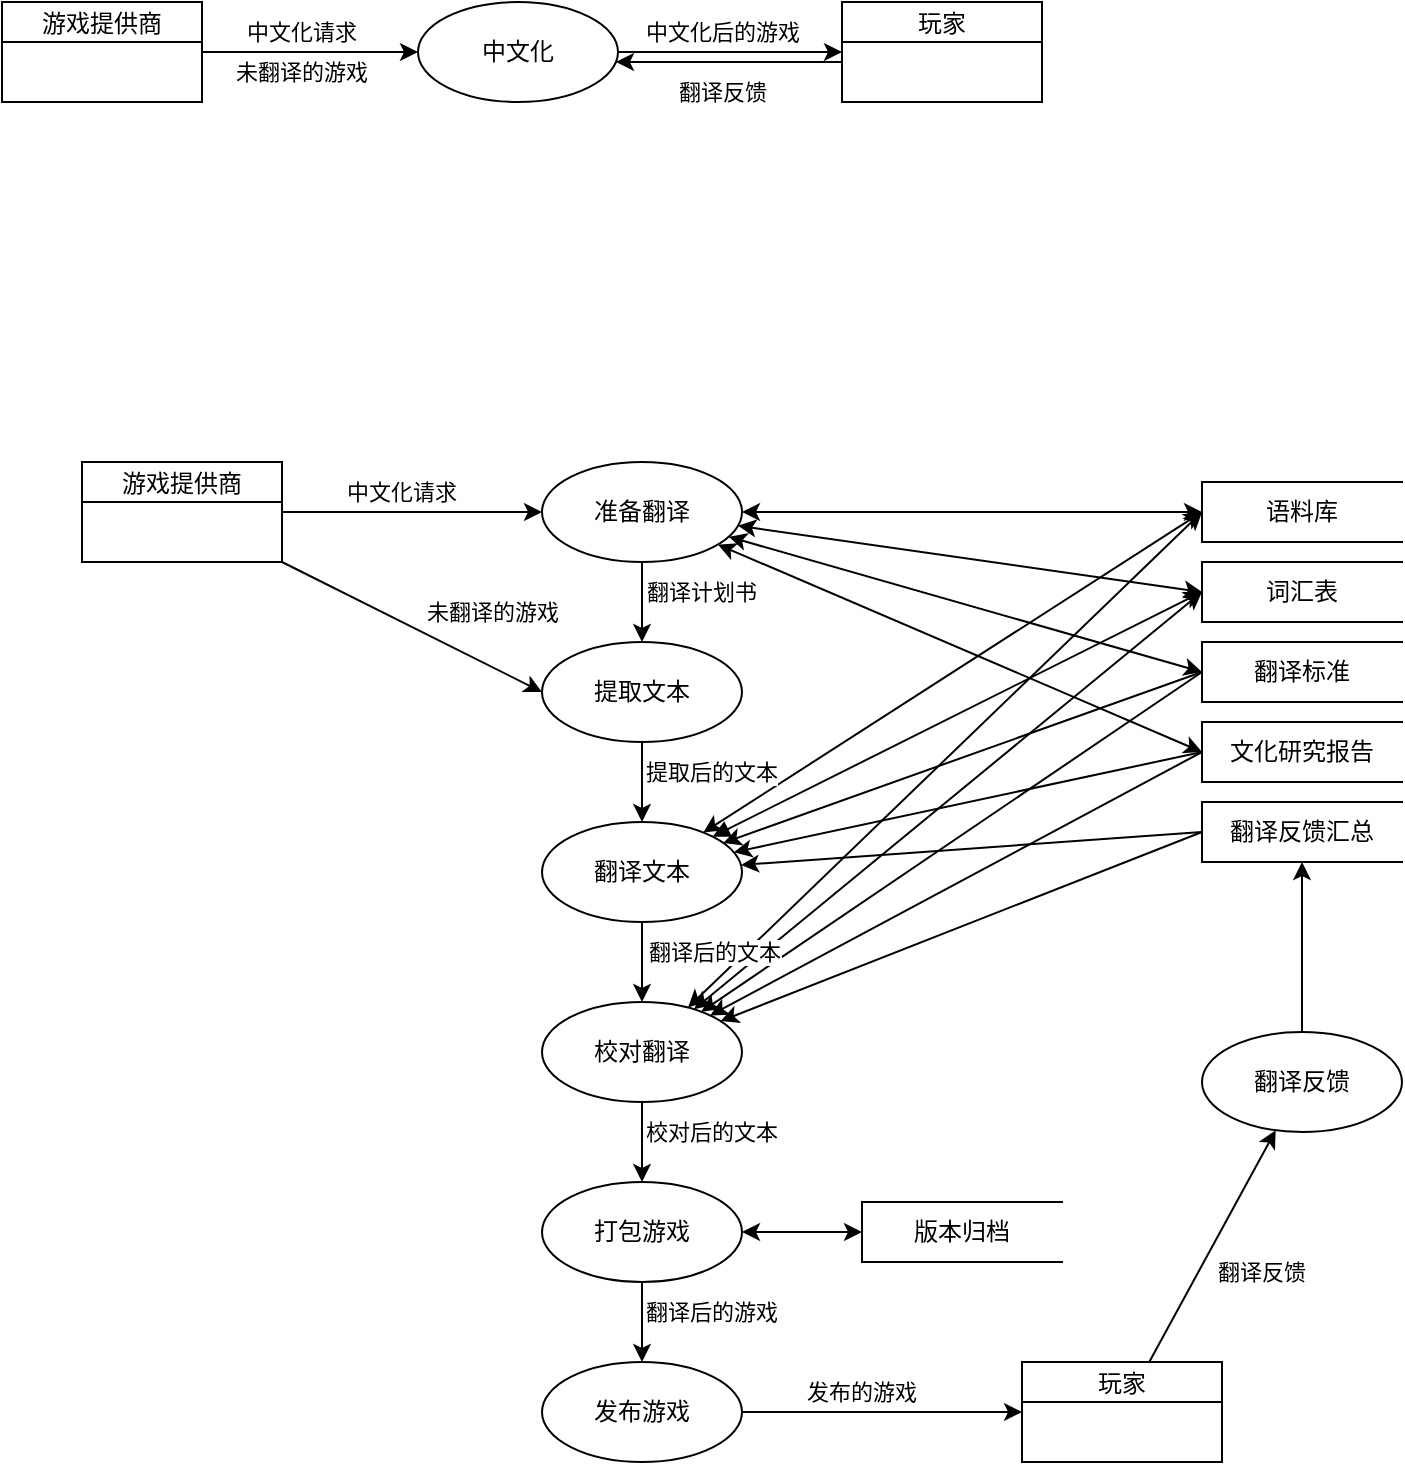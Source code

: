 <mxfile version="24.1.0" type="github">
  <diagram name="第 1 页" id="jV1YTC150RhrFMLJDcWB">
    <mxGraphModel dx="1302" dy="736" grid="1" gridSize="10" guides="1" tooltips="1" connect="1" arrows="1" fold="1" page="1" pageScale="1" pageWidth="827" pageHeight="1169" math="0" shadow="0">
      <root>
        <mxCell id="0" />
        <mxCell id="1" parent="0" />
        <mxCell id="mOX0DmgIX76nbk4pJakD-7" style="edgeStyle=orthogonalEdgeStyle;rounded=0;orthogonalLoop=1;jettySize=auto;html=1;entryX=0;entryY=0.5;entryDx=0;entryDy=0;" edge="1" parent="1" source="mOX0DmgIX76nbk4pJakD-2" target="mOX0DmgIX76nbk4pJakD-3">
          <mxGeometry relative="1" as="geometry" />
        </mxCell>
        <mxCell id="mOX0DmgIX76nbk4pJakD-2" value="游戏提供商" style="swimlane;fontStyle=0;childLayout=stackLayout;horizontal=1;startSize=20;fillColor=#ffffff;horizontalStack=0;resizeParent=1;resizeParentMax=0;resizeLast=0;collapsible=0;marginBottom=0;swimlaneFillColor=#ffffff;" vertex="1" parent="1">
          <mxGeometry x="20" y="20" width="100" height="50" as="geometry" />
        </mxCell>
        <mxCell id="mOX0DmgIX76nbk4pJakD-8" style="edgeStyle=orthogonalEdgeStyle;rounded=0;orthogonalLoop=1;jettySize=auto;html=1;entryX=0;entryY=0.5;entryDx=0;entryDy=0;" edge="1" parent="1" source="mOX0DmgIX76nbk4pJakD-3" target="mOX0DmgIX76nbk4pJakD-6">
          <mxGeometry relative="1" as="geometry" />
        </mxCell>
        <mxCell id="mOX0DmgIX76nbk4pJakD-3" value="中文化" style="shape=ellipse;html=1;dashed=0;whiteSpace=wrap;perimeter=ellipsePerimeter;" vertex="1" parent="1">
          <mxGeometry x="228" y="20" width="100" height="50" as="geometry" />
        </mxCell>
        <mxCell id="mOX0DmgIX76nbk4pJakD-20" style="edgeStyle=orthogonalEdgeStyle;rounded=0;orthogonalLoop=1;jettySize=auto;html=1;exitX=0;exitY=0.5;exitDx=0;exitDy=0;" edge="1" parent="1" source="mOX0DmgIX76nbk4pJakD-6" target="mOX0DmgIX76nbk4pJakD-3">
          <mxGeometry relative="1" as="geometry">
            <Array as="points">
              <mxPoint x="440" y="50" />
            </Array>
          </mxGeometry>
        </mxCell>
        <mxCell id="mOX0DmgIX76nbk4pJakD-6" value="玩家" style="swimlane;fontStyle=0;childLayout=stackLayout;horizontal=1;startSize=20;fillColor=#ffffff;horizontalStack=0;resizeParent=1;resizeParentMax=0;resizeLast=0;collapsible=0;marginBottom=0;swimlaneFillColor=#ffffff;" vertex="1" parent="1">
          <mxGeometry x="440" y="20" width="100" height="50" as="geometry" />
        </mxCell>
        <mxCell id="mOX0DmgIX76nbk4pJakD-9" value="中文化请求" style="text;html=1;align=center;verticalAlign=middle;whiteSpace=wrap;rounded=0;fontFamily=Helvetica;fontSize=11;fontColor=default;labelBackgroundColor=default;" vertex="1" parent="1">
          <mxGeometry x="140.0" y="20" width="60" height="30" as="geometry" />
        </mxCell>
        <mxCell id="mOX0DmgIX76nbk4pJakD-10" value="未翻译的游戏" style="text;html=1;align=center;verticalAlign=middle;whiteSpace=wrap;rounded=0;fontFamily=Helvetica;fontSize=11;fontColor=default;labelBackgroundColor=default;" vertex="1" parent="1">
          <mxGeometry x="135" y="40" width="70" height="30" as="geometry" />
        </mxCell>
        <mxCell id="mOX0DmgIX76nbk4pJakD-11" value="中文化后的游戏" style="text;html=1;align=center;verticalAlign=middle;resizable=0;points=[];autosize=1;strokeColor=none;fillColor=none;fontFamily=Helvetica;fontSize=11;fontColor=default;labelBackgroundColor=default;" vertex="1" parent="1">
          <mxGeometry x="330" y="20" width="100" height="30" as="geometry" />
        </mxCell>
        <mxCell id="mOX0DmgIX76nbk4pJakD-21" value="翻译反馈" style="text;html=1;align=center;verticalAlign=middle;resizable=0;points=[];autosize=1;strokeColor=none;fillColor=none;fontFamily=Helvetica;fontSize=11;fontColor=default;labelBackgroundColor=default;" vertex="1" parent="1">
          <mxGeometry x="345" y="50" width="70" height="30" as="geometry" />
        </mxCell>
        <mxCell id="mOX0DmgIX76nbk4pJakD-40" style="edgeStyle=orthogonalEdgeStyle;rounded=0;orthogonalLoop=1;jettySize=auto;html=1;" edge="1" parent="1" source="mOX0DmgIX76nbk4pJakD-32" target="mOX0DmgIX76nbk4pJakD-33">
          <mxGeometry relative="1" as="geometry" />
        </mxCell>
        <mxCell id="mOX0DmgIX76nbk4pJakD-32" value="提取文本" style="shape=ellipse;html=1;dashed=0;whiteSpace=wrap;perimeter=ellipsePerimeter;" vertex="1" parent="1">
          <mxGeometry x="290" y="340" width="100" height="50" as="geometry" />
        </mxCell>
        <mxCell id="mOX0DmgIX76nbk4pJakD-44" style="edgeStyle=orthogonalEdgeStyle;rounded=0;orthogonalLoop=1;jettySize=auto;html=1;" edge="1" parent="1" source="mOX0DmgIX76nbk4pJakD-33" target="mOX0DmgIX76nbk4pJakD-34">
          <mxGeometry relative="1" as="geometry" />
        </mxCell>
        <mxCell id="mOX0DmgIX76nbk4pJakD-71" style="rounded=0;orthogonalLoop=1;jettySize=auto;html=1;entryX=0;entryY=0.5;entryDx=0;entryDy=0;startArrow=classic;startFill=1;" edge="1" parent="1" source="mOX0DmgIX76nbk4pJakD-33" target="mOX0DmgIX76nbk4pJakD-69">
          <mxGeometry relative="1" as="geometry" />
        </mxCell>
        <mxCell id="mOX0DmgIX76nbk4pJakD-72" style="rounded=0;orthogonalLoop=1;jettySize=auto;html=1;entryX=0;entryY=0.5;entryDx=0;entryDy=0;startArrow=block;startFill=1;" edge="1" parent="1" source="mOX0DmgIX76nbk4pJakD-33" target="mOX0DmgIX76nbk4pJakD-47">
          <mxGeometry relative="1" as="geometry" />
        </mxCell>
        <mxCell id="mOX0DmgIX76nbk4pJakD-73" style="rounded=0;orthogonalLoop=1;jettySize=auto;html=1;entryX=0;entryY=0.5;entryDx=0;entryDy=0;endArrow=none;endFill=0;startArrow=classic;startFill=1;" edge="1" parent="1" source="mOX0DmgIX76nbk4pJakD-33" target="mOX0DmgIX76nbk4pJakD-61">
          <mxGeometry relative="1" as="geometry" />
        </mxCell>
        <mxCell id="mOX0DmgIX76nbk4pJakD-74" style="rounded=0;orthogonalLoop=1;jettySize=auto;html=1;entryX=0;entryY=0.5;entryDx=0;entryDy=0;endArrow=none;endFill=0;startArrow=classic;startFill=1;" edge="1" parent="1" source="mOX0DmgIX76nbk4pJakD-33" target="mOX0DmgIX76nbk4pJakD-62">
          <mxGeometry relative="1" as="geometry" />
        </mxCell>
        <mxCell id="mOX0DmgIX76nbk4pJakD-75" style="rounded=0;orthogonalLoop=1;jettySize=auto;html=1;entryX=0;entryY=0.5;entryDx=0;entryDy=0;startArrow=classic;startFill=1;endArrow=none;endFill=0;" edge="1" parent="1" source="mOX0DmgIX76nbk4pJakD-33" target="mOX0DmgIX76nbk4pJakD-66">
          <mxGeometry relative="1" as="geometry" />
        </mxCell>
        <mxCell id="mOX0DmgIX76nbk4pJakD-33" value="翻译文本" style="shape=ellipse;html=1;dashed=0;whiteSpace=wrap;perimeter=ellipsePerimeter;" vertex="1" parent="1">
          <mxGeometry x="290" y="430" width="100" height="50" as="geometry" />
        </mxCell>
        <mxCell id="mOX0DmgIX76nbk4pJakD-42" style="edgeStyle=orthogonalEdgeStyle;rounded=0;orthogonalLoop=1;jettySize=auto;html=1;exitX=0.5;exitY=1;exitDx=0;exitDy=0;" edge="1" parent="1" source="mOX0DmgIX76nbk4pJakD-34" target="mOX0DmgIX76nbk4pJakD-35">
          <mxGeometry relative="1" as="geometry" />
        </mxCell>
        <mxCell id="mOX0DmgIX76nbk4pJakD-79" style="rounded=0;orthogonalLoop=1;jettySize=auto;html=1;entryX=0;entryY=0.5;entryDx=0;entryDy=0;startArrow=classic;startFill=1;" edge="1" parent="1" source="mOX0DmgIX76nbk4pJakD-34" target="mOX0DmgIX76nbk4pJakD-69">
          <mxGeometry relative="1" as="geometry" />
        </mxCell>
        <mxCell id="mOX0DmgIX76nbk4pJakD-80" style="rounded=0;orthogonalLoop=1;jettySize=auto;html=1;entryX=0;entryY=0.5;entryDx=0;entryDy=0;startArrow=classic;startFill=1;" edge="1" parent="1" source="mOX0DmgIX76nbk4pJakD-34" target="mOX0DmgIX76nbk4pJakD-47">
          <mxGeometry relative="1" as="geometry" />
        </mxCell>
        <mxCell id="mOX0DmgIX76nbk4pJakD-81" style="rounded=0;orthogonalLoop=1;jettySize=auto;html=1;entryX=0;entryY=0.5;entryDx=0;entryDy=0;endArrow=none;endFill=0;startArrow=classic;startFill=1;" edge="1" parent="1" source="mOX0DmgIX76nbk4pJakD-34" target="mOX0DmgIX76nbk4pJakD-61">
          <mxGeometry relative="1" as="geometry" />
        </mxCell>
        <mxCell id="mOX0DmgIX76nbk4pJakD-82" style="rounded=0;orthogonalLoop=1;jettySize=auto;html=1;entryX=0;entryY=0.5;entryDx=0;entryDy=0;endArrow=none;endFill=0;startArrow=classic;startFill=1;" edge="1" parent="1" source="mOX0DmgIX76nbk4pJakD-34" target="mOX0DmgIX76nbk4pJakD-62">
          <mxGeometry relative="1" as="geometry" />
        </mxCell>
        <mxCell id="mOX0DmgIX76nbk4pJakD-83" style="rounded=0;orthogonalLoop=1;jettySize=auto;html=1;entryX=0;entryY=0.5;entryDx=0;entryDy=0;endArrow=none;endFill=0;startArrow=classic;startFill=1;" edge="1" parent="1" source="mOX0DmgIX76nbk4pJakD-34" target="mOX0DmgIX76nbk4pJakD-66">
          <mxGeometry relative="1" as="geometry" />
        </mxCell>
        <mxCell id="mOX0DmgIX76nbk4pJakD-34" value="校对翻译" style="shape=ellipse;html=1;dashed=0;whiteSpace=wrap;perimeter=ellipsePerimeter;" vertex="1" parent="1">
          <mxGeometry x="290" y="520" width="100" height="50" as="geometry" />
        </mxCell>
        <mxCell id="mOX0DmgIX76nbk4pJakD-45" style="edgeStyle=orthogonalEdgeStyle;rounded=0;orthogonalLoop=1;jettySize=auto;html=1;entryX=0.5;entryY=0;entryDx=0;entryDy=0;" edge="1" parent="1" source="mOX0DmgIX76nbk4pJakD-35" target="mOX0DmgIX76nbk4pJakD-36">
          <mxGeometry relative="1" as="geometry" />
        </mxCell>
        <mxCell id="mOX0DmgIX76nbk4pJakD-85" style="edgeStyle=orthogonalEdgeStyle;rounded=0;orthogonalLoop=1;jettySize=auto;html=1;entryX=0;entryY=0.5;entryDx=0;entryDy=0;startArrow=classic;startFill=1;" edge="1" parent="1" source="mOX0DmgIX76nbk4pJakD-35" target="mOX0DmgIX76nbk4pJakD-84">
          <mxGeometry relative="1" as="geometry" />
        </mxCell>
        <mxCell id="mOX0DmgIX76nbk4pJakD-35" value="打包游戏" style="shape=ellipse;html=1;dashed=0;whiteSpace=wrap;perimeter=ellipsePerimeter;" vertex="1" parent="1">
          <mxGeometry x="290" y="610" width="100" height="50" as="geometry" />
        </mxCell>
        <mxCell id="mOX0DmgIX76nbk4pJakD-56" style="edgeStyle=orthogonalEdgeStyle;rounded=0;orthogonalLoop=1;jettySize=auto;html=1;entryX=0;entryY=0.5;entryDx=0;entryDy=0;" edge="1" parent="1" source="mOX0DmgIX76nbk4pJakD-36" target="mOX0DmgIX76nbk4pJakD-38">
          <mxGeometry relative="1" as="geometry" />
        </mxCell>
        <mxCell id="mOX0DmgIX76nbk4pJakD-36" value="发布游戏" style="shape=ellipse;html=1;dashed=0;whiteSpace=wrap;perimeter=ellipsePerimeter;" vertex="1" parent="1">
          <mxGeometry x="290" y="700" width="100" height="50" as="geometry" />
        </mxCell>
        <mxCell id="mOX0DmgIX76nbk4pJakD-39" style="rounded=0;orthogonalLoop=1;jettySize=auto;html=1;entryX=0;entryY=0.5;entryDx=0;entryDy=0;" edge="1" parent="1" source="mOX0DmgIX76nbk4pJakD-37" target="mOX0DmgIX76nbk4pJakD-48">
          <mxGeometry relative="1" as="geometry" />
        </mxCell>
        <mxCell id="mOX0DmgIX76nbk4pJakD-51" style="rounded=0;orthogonalLoop=1;jettySize=auto;html=1;entryX=0;entryY=0.5;entryDx=0;entryDy=0;" edge="1" parent="1" source="mOX0DmgIX76nbk4pJakD-37" target="mOX0DmgIX76nbk4pJakD-32">
          <mxGeometry relative="1" as="geometry" />
        </mxCell>
        <mxCell id="mOX0DmgIX76nbk4pJakD-37" value="游戏提供商" style="swimlane;fontStyle=0;childLayout=stackLayout;horizontal=1;startSize=20;fillColor=#ffffff;horizontalStack=0;resizeParent=1;resizeParentMax=0;resizeLast=0;collapsible=0;marginBottom=0;swimlaneFillColor=#ffffff;" vertex="1" parent="1">
          <mxGeometry x="60" y="250" width="100" height="50" as="geometry" />
        </mxCell>
        <mxCell id="mOX0DmgIX76nbk4pJakD-76" style="rounded=0;orthogonalLoop=1;jettySize=auto;html=1;" edge="1" parent="1" source="mOX0DmgIX76nbk4pJakD-38" target="mOX0DmgIX76nbk4pJakD-60">
          <mxGeometry relative="1" as="geometry" />
        </mxCell>
        <mxCell id="mOX0DmgIX76nbk4pJakD-38" value="玩家" style="swimlane;fontStyle=0;childLayout=stackLayout;horizontal=1;startSize=20;fillColor=#ffffff;horizontalStack=0;resizeParent=1;resizeParentMax=0;resizeLast=0;collapsible=0;marginBottom=0;swimlaneFillColor=#ffffff;" vertex="1" parent="1">
          <mxGeometry x="530" y="700" width="100" height="50" as="geometry" />
        </mxCell>
        <mxCell id="mOX0DmgIX76nbk4pJakD-47" value="词汇表" style="html=1;dashed=0;whiteSpace=wrap;shape=partialRectangle;right=0;" vertex="1" parent="1">
          <mxGeometry x="620" y="300" width="100" height="30" as="geometry" />
        </mxCell>
        <mxCell id="mOX0DmgIX76nbk4pJakD-49" style="edgeStyle=orthogonalEdgeStyle;rounded=0;orthogonalLoop=1;jettySize=auto;html=1;exitX=0.5;exitY=1;exitDx=0;exitDy=0;" edge="1" parent="1" source="mOX0DmgIX76nbk4pJakD-48" target="mOX0DmgIX76nbk4pJakD-32">
          <mxGeometry relative="1" as="geometry" />
        </mxCell>
        <mxCell id="mOX0DmgIX76nbk4pJakD-57" style="rounded=0;orthogonalLoop=1;jettySize=auto;html=1;entryX=0;entryY=0.5;entryDx=0;entryDy=0;startArrow=classic;startFill=1;" edge="1" parent="1" source="mOX0DmgIX76nbk4pJakD-48" target="mOX0DmgIX76nbk4pJakD-47">
          <mxGeometry relative="1" as="geometry" />
        </mxCell>
        <mxCell id="mOX0DmgIX76nbk4pJakD-64" style="rounded=0;orthogonalLoop=1;jettySize=auto;html=1;entryX=0;entryY=0.5;entryDx=0;entryDy=0;startArrow=classic;startFill=1;" edge="1" parent="1" source="mOX0DmgIX76nbk4pJakD-48" target="mOX0DmgIX76nbk4pJakD-61">
          <mxGeometry relative="1" as="geometry" />
        </mxCell>
        <mxCell id="mOX0DmgIX76nbk4pJakD-65" style="rounded=0;orthogonalLoop=1;jettySize=auto;html=1;entryX=0;entryY=0.5;entryDx=0;entryDy=0;startArrow=classic;startFill=1;" edge="1" parent="1" source="mOX0DmgIX76nbk4pJakD-48" target="mOX0DmgIX76nbk4pJakD-62">
          <mxGeometry relative="1" as="geometry" />
        </mxCell>
        <mxCell id="mOX0DmgIX76nbk4pJakD-48" value="准备翻译" style="shape=ellipse;html=1;dashed=0;whiteSpace=wrap;perimeter=ellipsePerimeter;" vertex="1" parent="1">
          <mxGeometry x="290" y="250" width="100" height="50" as="geometry" />
        </mxCell>
        <mxCell id="mOX0DmgIX76nbk4pJakD-50" value="翻译计划书" style="text;html=1;align=center;verticalAlign=middle;whiteSpace=wrap;rounded=0;fontFamily=Helvetica;fontSize=11;fontColor=default;labelBackgroundColor=default;" vertex="1" parent="1">
          <mxGeometry x="340.0" y="300" width="60" height="30" as="geometry" />
        </mxCell>
        <mxCell id="mOX0DmgIX76nbk4pJakD-52" value="提取后的文本" style="text;html=1;align=center;verticalAlign=middle;whiteSpace=wrap;rounded=0;fontFamily=Helvetica;fontSize=11;fontColor=default;labelBackgroundColor=default;" vertex="1" parent="1">
          <mxGeometry x="340" y="390" width="70" height="30" as="geometry" />
        </mxCell>
        <mxCell id="mOX0DmgIX76nbk4pJakD-53" value="翻译后的文本" style="text;html=1;align=center;verticalAlign=middle;whiteSpace=wrap;rounded=0;fontFamily=Helvetica;fontSize=11;fontColor=default;labelBackgroundColor=default;" vertex="1" parent="1">
          <mxGeometry x="339" y="480" width="75" height="30" as="geometry" />
        </mxCell>
        <mxCell id="mOX0DmgIX76nbk4pJakD-54" value="校对后的文本" style="text;html=1;align=center;verticalAlign=middle;whiteSpace=wrap;rounded=0;fontFamily=Helvetica;fontSize=11;fontColor=default;labelBackgroundColor=default;" vertex="1" parent="1">
          <mxGeometry x="340" y="570" width="70" height="30" as="geometry" />
        </mxCell>
        <mxCell id="mOX0DmgIX76nbk4pJakD-55" value="翻译后的游戏" style="text;html=1;align=center;verticalAlign=middle;whiteSpace=wrap;rounded=0;fontFamily=Helvetica;fontSize=11;fontColor=default;labelBackgroundColor=default;" vertex="1" parent="1">
          <mxGeometry x="340" y="660" width="70" height="30" as="geometry" />
        </mxCell>
        <mxCell id="mOX0DmgIX76nbk4pJakD-77" style="rounded=0;orthogonalLoop=1;jettySize=auto;html=1;entryX=0.5;entryY=1;entryDx=0;entryDy=0;" edge="1" parent="1" source="mOX0DmgIX76nbk4pJakD-60" target="mOX0DmgIX76nbk4pJakD-66">
          <mxGeometry relative="1" as="geometry" />
        </mxCell>
        <mxCell id="mOX0DmgIX76nbk4pJakD-60" value="翻译反馈" style="shape=ellipse;html=1;dashed=0;whiteSpace=wrap;perimeter=ellipsePerimeter;" vertex="1" parent="1">
          <mxGeometry x="620" y="535" width="100" height="50" as="geometry" />
        </mxCell>
        <mxCell id="mOX0DmgIX76nbk4pJakD-61" value="翻译标准" style="html=1;dashed=0;whiteSpace=wrap;shape=partialRectangle;right=0;" vertex="1" parent="1">
          <mxGeometry x="620" y="340" width="100" height="30" as="geometry" />
        </mxCell>
        <mxCell id="mOX0DmgIX76nbk4pJakD-62" value="文化研究报告" style="html=1;dashed=0;whiteSpace=wrap;shape=partialRectangle;right=0;" vertex="1" parent="1">
          <mxGeometry x="620" y="380" width="100" height="30" as="geometry" />
        </mxCell>
        <mxCell id="mOX0DmgIX76nbk4pJakD-63" value="发布的游戏" style="text;html=1;align=center;verticalAlign=middle;whiteSpace=wrap;rounded=0;fontFamily=Helvetica;fontSize=11;fontColor=default;labelBackgroundColor=default;" vertex="1" parent="1">
          <mxGeometry x="420.0" y="700" width="60" height="30" as="geometry" />
        </mxCell>
        <mxCell id="mOX0DmgIX76nbk4pJakD-66" value="翻译反馈汇总" style="html=1;dashed=0;whiteSpace=wrap;shape=partialRectangle;right=0;" vertex="1" parent="1">
          <mxGeometry x="620" y="420" width="100" height="30" as="geometry" />
        </mxCell>
        <mxCell id="mOX0DmgIX76nbk4pJakD-70" style="edgeStyle=orthogonalEdgeStyle;rounded=0;orthogonalLoop=1;jettySize=auto;html=1;entryX=1;entryY=0.5;entryDx=0;entryDy=0;startArrow=classic;startFill=1;" edge="1" parent="1" source="mOX0DmgIX76nbk4pJakD-69" target="mOX0DmgIX76nbk4pJakD-48">
          <mxGeometry relative="1" as="geometry" />
        </mxCell>
        <mxCell id="mOX0DmgIX76nbk4pJakD-69" value="语料库" style="html=1;dashed=0;whiteSpace=wrap;shape=partialRectangle;right=0;" vertex="1" parent="1">
          <mxGeometry x="620" y="260" width="100" height="30" as="geometry" />
        </mxCell>
        <mxCell id="mOX0DmgIX76nbk4pJakD-84" value="版本归档" style="html=1;dashed=0;whiteSpace=wrap;shape=partialRectangle;right=0;" vertex="1" parent="1">
          <mxGeometry x="450" y="620" width="100" height="30" as="geometry" />
        </mxCell>
        <mxCell id="mOX0DmgIX76nbk4pJakD-87" value="中文化请求" style="text;html=1;align=center;verticalAlign=middle;whiteSpace=wrap;rounded=0;fontFamily=Helvetica;fontSize=11;fontColor=default;labelBackgroundColor=default;" vertex="1" parent="1">
          <mxGeometry x="190.0" y="250" width="60" height="30" as="geometry" />
        </mxCell>
        <mxCell id="mOX0DmgIX76nbk4pJakD-88" value="未翻译的游戏" style="text;html=1;align=center;verticalAlign=middle;whiteSpace=wrap;rounded=0;fontFamily=Helvetica;fontSize=11;fontColor=default;labelBackgroundColor=default;" vertex="1" parent="1">
          <mxGeometry x="228" y="310" width="75" height="30" as="geometry" />
        </mxCell>
        <mxCell id="mOX0DmgIX76nbk4pJakD-89" value="翻译反馈" style="text;html=1;align=center;verticalAlign=middle;whiteSpace=wrap;rounded=0;fontFamily=Helvetica;fontSize=11;fontColor=default;labelBackgroundColor=default;" vertex="1" parent="1">
          <mxGeometry x="620.0" y="640" width="60" height="30" as="geometry" />
        </mxCell>
      </root>
    </mxGraphModel>
  </diagram>
</mxfile>
